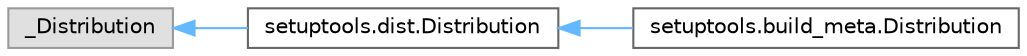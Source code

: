 digraph "Graphical Class Hierarchy"
{
 // LATEX_PDF_SIZE
  bgcolor="transparent";
  edge [fontname=Helvetica,fontsize=10,labelfontname=Helvetica,labelfontsize=10];
  node [fontname=Helvetica,fontsize=10,shape=box,height=0.2,width=0.4];
  rankdir="LR";
  Node0 [id="Node000000",label="_Distribution",height=0.2,width=0.4,color="grey60", fillcolor="#E0E0E0", style="filled",tooltip=" "];
  Node0 -> Node1 [id="edge24_Node000000_Node000001",dir="back",color="steelblue1",style="solid",tooltip=" "];
  Node1 [id="Node000001",label="setuptools.dist.Distribution",height=0.2,width=0.4,color="grey40", fillcolor="white", style="filled",URL="$classsetuptools_1_1dist_1_1_distribution.html",tooltip=" "];
  Node1 -> Node2 [id="edge25_Node000001_Node000002",dir="back",color="steelblue1",style="solid",tooltip=" "];
  Node2 [id="Node000002",label="setuptools.build_meta.Distribution",height=0.2,width=0.4,color="grey40", fillcolor="white", style="filled",URL="$classsetuptools_1_1build__meta_1_1_distribution.html",tooltip=" "];
}
